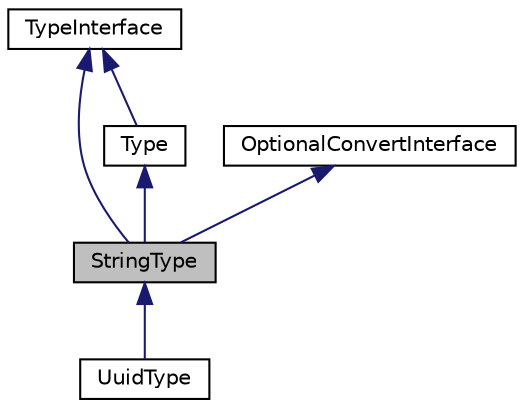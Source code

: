 digraph "StringType"
{
  edge [fontname="Helvetica",fontsize="10",labelfontname="Helvetica",labelfontsize="10"];
  node [fontname="Helvetica",fontsize="10",shape=record];
  Node1 [label="StringType",height=0.2,width=0.4,color="black", fillcolor="grey75", style="filled", fontcolor="black"];
  Node2 -> Node1 [dir="back",color="midnightblue",fontsize="10",style="solid",fontname="Helvetica"];
  Node2 [label="Type",height=0.2,width=0.4,color="black", fillcolor="white", style="filled",URL="$class_cake_1_1_database_1_1_type.html"];
  Node3 -> Node2 [dir="back",color="midnightblue",fontsize="10",style="solid",fontname="Helvetica"];
  Node3 [label="TypeInterface",height=0.2,width=0.4,color="black", fillcolor="white", style="filled",URL="$interface_cake_1_1_database_1_1_type_interface.html"];
  Node4 -> Node1 [dir="back",color="midnightblue",fontsize="10",style="solid",fontname="Helvetica"];
  Node4 [label="OptionalConvertInterface",height=0.2,width=0.4,color="black", fillcolor="white", style="filled",URL="$interface_cake_1_1_database_1_1_type_1_1_optional_convert_interface.html"];
  Node3 -> Node1 [dir="back",color="midnightblue",fontsize="10",style="solid",fontname="Helvetica"];
  Node1 -> Node5 [dir="back",color="midnightblue",fontsize="10",style="solid",fontname="Helvetica"];
  Node5 [label="UuidType",height=0.2,width=0.4,color="black", fillcolor="white", style="filled",URL="$class_cake_1_1_database_1_1_type_1_1_uuid_type.html"];
}
